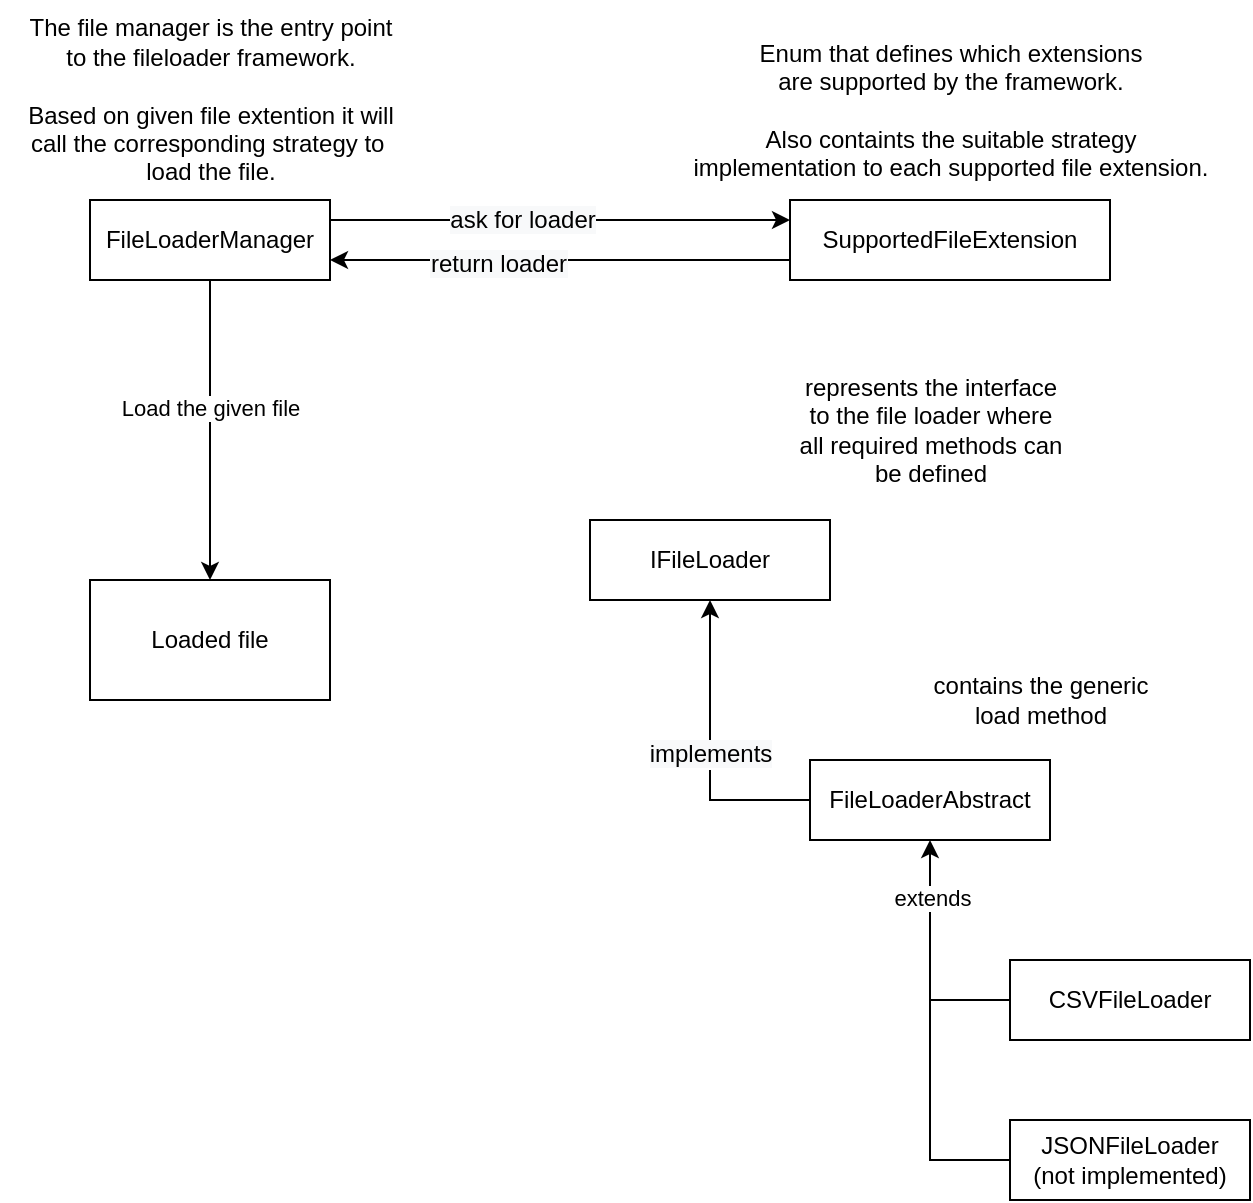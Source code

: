 <mxfile version="20.2.7" type="device"><diagram id="aIEDQoahpANqTrpWYUbY" name="Seite-1"><mxGraphModel dx="1422" dy="882" grid="1" gridSize="10" guides="1" tooltips="1" connect="1" arrows="1" fold="1" page="1" pageScale="1" pageWidth="827" pageHeight="1169" math="0" shadow="0"><root><mxCell id="0"/><mxCell id="1" parent="0"/><mxCell id="NgpCUn0qLOzyTKlJSlxG-1" value="FileLoaderManager" style="rounded=0;whiteSpace=wrap;html=1;" vertex="1" parent="1"><mxGeometry x="200" y="120" width="120" height="40" as="geometry"/></mxCell><mxCell id="NgpCUn0qLOzyTKlJSlxG-2" value="The file manager is the entry point&lt;br&gt;to the fileloader framework.&lt;br&gt;&lt;br&gt;Based on given file extention it will&lt;br&gt;call the corresponding strategy to&amp;nbsp;&lt;br&gt;load the file." style="text;html=1;align=center;verticalAlign=middle;resizable=0;points=[];autosize=1;strokeColor=none;fillColor=none;" vertex="1" parent="1"><mxGeometry x="155" y="20" width="210" height="100" as="geometry"/></mxCell><mxCell id="NgpCUn0qLOzyTKlJSlxG-3" value="SupportedFileExtension" style="rounded=0;whiteSpace=wrap;html=1;" vertex="1" parent="1"><mxGeometry x="550" y="120" width="160" height="40" as="geometry"/></mxCell><mxCell id="NgpCUn0qLOzyTKlJSlxG-4" value="Enum that defines which extensions&lt;br&gt;are supported by the framework.&lt;br&gt;&lt;br&gt;Also containts the suitable strategy &lt;br&gt;implementation to each&amp;nbsp;supported file extension." style="text;html=1;align=center;verticalAlign=middle;resizable=0;points=[];autosize=1;strokeColor=none;fillColor=none;" vertex="1" parent="1"><mxGeometry x="490" y="30" width="280" height="90" as="geometry"/></mxCell><mxCell id="NgpCUn0qLOzyTKlJSlxG-5" value="" style="endArrow=classic;html=1;rounded=0;entryX=0;entryY=0.25;entryDx=0;entryDy=0;" edge="1" parent="1" target="NgpCUn0qLOzyTKlJSlxG-3"><mxGeometry width="50" height="50" relative="1" as="geometry"><mxPoint x="320" y="130" as="sourcePoint"/><mxPoint x="440" y="360" as="targetPoint"/></mxGeometry></mxCell><mxCell id="NgpCUn0qLOzyTKlJSlxG-17" value="&lt;span style=&quot;font-size: 12px; background-color: rgb(248, 249, 250);&quot;&gt;ask for loader&lt;/span&gt;" style="edgeLabel;html=1;align=center;verticalAlign=middle;resizable=0;points=[];" vertex="1" connectable="0" parent="NgpCUn0qLOzyTKlJSlxG-5"><mxGeometry x="-0.165" relative="1" as="geometry"><mxPoint as="offset"/></mxGeometry></mxCell><mxCell id="NgpCUn0qLOzyTKlJSlxG-7" value="" style="endArrow=classic;html=1;rounded=0;exitX=0;exitY=0.75;exitDx=0;exitDy=0;entryX=1;entryY=0.75;entryDx=0;entryDy=0;" edge="1" parent="1" source="NgpCUn0qLOzyTKlJSlxG-3" target="NgpCUn0qLOzyTKlJSlxG-1"><mxGeometry width="50" height="50" relative="1" as="geometry"><mxPoint x="330" y="140" as="sourcePoint"/><mxPoint x="300" y="290" as="targetPoint"/></mxGeometry></mxCell><mxCell id="NgpCUn0qLOzyTKlJSlxG-18" value="&lt;span style=&quot;font-size: 12px; background-color: rgb(248, 249, 250);&quot;&gt;return loader&lt;/span&gt;" style="edgeLabel;html=1;align=center;verticalAlign=middle;resizable=0;points=[];" vertex="1" connectable="0" parent="NgpCUn0qLOzyTKlJSlxG-7"><mxGeometry x="0.27" y="2" relative="1" as="geometry"><mxPoint as="offset"/></mxGeometry></mxCell><mxCell id="NgpCUn0qLOzyTKlJSlxG-9" value="IFileLoader" style="rounded=0;whiteSpace=wrap;html=1;" vertex="1" parent="1"><mxGeometry x="450" y="280" width="120" height="40" as="geometry"/></mxCell><mxCell id="NgpCUn0qLOzyTKlJSlxG-10" value="represents the interface&lt;br&gt;to the file loader where&lt;br&gt;all required methods can &lt;br&gt;be defined" style="text;html=1;align=center;verticalAlign=middle;resizable=0;points=[];autosize=1;strokeColor=none;fillColor=none;" vertex="1" parent="1"><mxGeometry x="545" y="200" width="150" height="70" as="geometry"/></mxCell><mxCell id="NgpCUn0qLOzyTKlJSlxG-11" value="FileLoaderAbstract" style="whiteSpace=wrap;html=1;" vertex="1" parent="1"><mxGeometry x="560" y="400" width="120" height="40" as="geometry"/></mxCell><mxCell id="NgpCUn0qLOzyTKlJSlxG-12" value="contains the generic &lt;br&gt;load method" style="text;html=1;align=center;verticalAlign=middle;resizable=0;points=[];autosize=1;strokeColor=none;fillColor=none;" vertex="1" parent="1"><mxGeometry x="610" y="350" width="130" height="40" as="geometry"/></mxCell><mxCell id="NgpCUn0qLOzyTKlJSlxG-13" value="" style="endArrow=classic;html=1;rounded=0;entryX=0.5;entryY=1;entryDx=0;entryDy=0;exitX=0;exitY=0.5;exitDx=0;exitDy=0;" edge="1" parent="1" source="NgpCUn0qLOzyTKlJSlxG-11" target="NgpCUn0qLOzyTKlJSlxG-9"><mxGeometry width="50" height="50" relative="1" as="geometry"><mxPoint x="390" y="380" as="sourcePoint"/><mxPoint x="440" y="330" as="targetPoint"/><Array as="points"><mxPoint x="510" y="420"/></Array></mxGeometry></mxCell><mxCell id="NgpCUn0qLOzyTKlJSlxG-16" value="&lt;span style=&quot;font-size: 12px; background-color: rgb(248, 249, 250);&quot;&gt;implements&lt;/span&gt;" style="edgeLabel;html=1;align=center;verticalAlign=middle;resizable=0;points=[];" vertex="1" connectable="0" parent="NgpCUn0qLOzyTKlJSlxG-13"><mxGeometry x="-0.027" relative="1" as="geometry"><mxPoint as="offset"/></mxGeometry></mxCell><mxCell id="NgpCUn0qLOzyTKlJSlxG-19" value="" style="endArrow=classic;html=1;rounded=0;entryX=0.5;entryY=1;entryDx=0;entryDy=0;exitX=0;exitY=0.5;exitDx=0;exitDy=0;" edge="1" parent="1" source="NgpCUn0qLOzyTKlJSlxG-21"><mxGeometry width="50" height="50" relative="1" as="geometry"><mxPoint x="670" y="540" as="sourcePoint"/><mxPoint x="620" y="440" as="targetPoint"/><Array as="points"><mxPoint x="620" y="520"/></Array></mxGeometry></mxCell><mxCell id="NgpCUn0qLOzyTKlJSlxG-22" value="extends" style="edgeLabel;html=1;align=center;verticalAlign=middle;resizable=0;points=[];" vertex="1" connectable="0" parent="NgpCUn0qLOzyTKlJSlxG-19"><mxGeometry x="0.517" y="-1" relative="1" as="geometry"><mxPoint as="offset"/></mxGeometry></mxCell><mxCell id="NgpCUn0qLOzyTKlJSlxG-21" value="CSVFileLoader" style="whiteSpace=wrap;html=1;" vertex="1" parent="1"><mxGeometry x="660" y="500" width="120" height="40" as="geometry"/></mxCell><mxCell id="NgpCUn0qLOzyTKlJSlxG-23" value="" style="endArrow=none;html=1;rounded=0;exitX=0;exitY=0.5;exitDx=0;exitDy=0;" edge="1" parent="1" source="NgpCUn0qLOzyTKlJSlxG-25"><mxGeometry width="50" height="50" relative="1" as="geometry"><mxPoint x="620" y="600" as="sourcePoint"/><mxPoint x="620" y="520" as="targetPoint"/><Array as="points"><mxPoint x="620" y="600"/></Array></mxGeometry></mxCell><mxCell id="NgpCUn0qLOzyTKlJSlxG-25" value="JSONFileLoader&lt;br&gt;(not implemented)" style="whiteSpace=wrap;html=1;" vertex="1" parent="1"><mxGeometry x="660" y="580" width="120" height="40" as="geometry"/></mxCell><mxCell id="NgpCUn0qLOzyTKlJSlxG-26" value="" style="endArrow=classic;html=1;rounded=0;exitX=0.5;exitY=1;exitDx=0;exitDy=0;" edge="1" parent="1" source="NgpCUn0qLOzyTKlJSlxG-1"><mxGeometry width="50" height="50" relative="1" as="geometry"><mxPoint x="390" y="370" as="sourcePoint"/><mxPoint x="260" y="310" as="targetPoint"/></mxGeometry></mxCell><mxCell id="NgpCUn0qLOzyTKlJSlxG-27" value="Load the given file" style="edgeLabel;html=1;align=center;verticalAlign=middle;resizable=0;points=[];" vertex="1" connectable="0" parent="NgpCUn0qLOzyTKlJSlxG-26"><mxGeometry x="-0.147" relative="1" as="geometry"><mxPoint as="offset"/></mxGeometry></mxCell><mxCell id="NgpCUn0qLOzyTKlJSlxG-28" value="Loaded file" style="rounded=0;whiteSpace=wrap;html=1;" vertex="1" parent="1"><mxGeometry x="200" y="310" width="120" height="60" as="geometry"/></mxCell></root></mxGraphModel></diagram></mxfile>